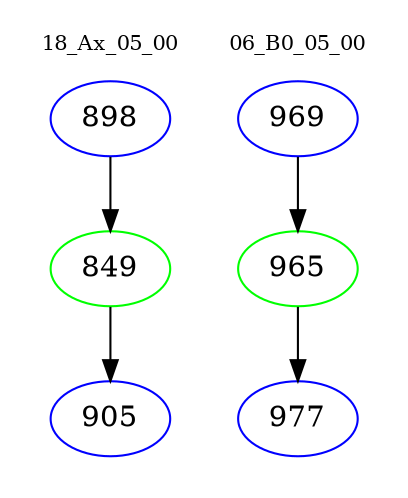 digraph{
subgraph cluster_0 {
color = white
label = "18_Ax_05_00";
fontsize=10;
T0_898 [label="898", color="blue"]
T0_898 -> T0_849 [color="black"]
T0_849 [label="849", color="green"]
T0_849 -> T0_905 [color="black"]
T0_905 [label="905", color="blue"]
}
subgraph cluster_1 {
color = white
label = "06_B0_05_00";
fontsize=10;
T1_969 [label="969", color="blue"]
T1_969 -> T1_965 [color="black"]
T1_965 [label="965", color="green"]
T1_965 -> T1_977 [color="black"]
T1_977 [label="977", color="blue"]
}
}
